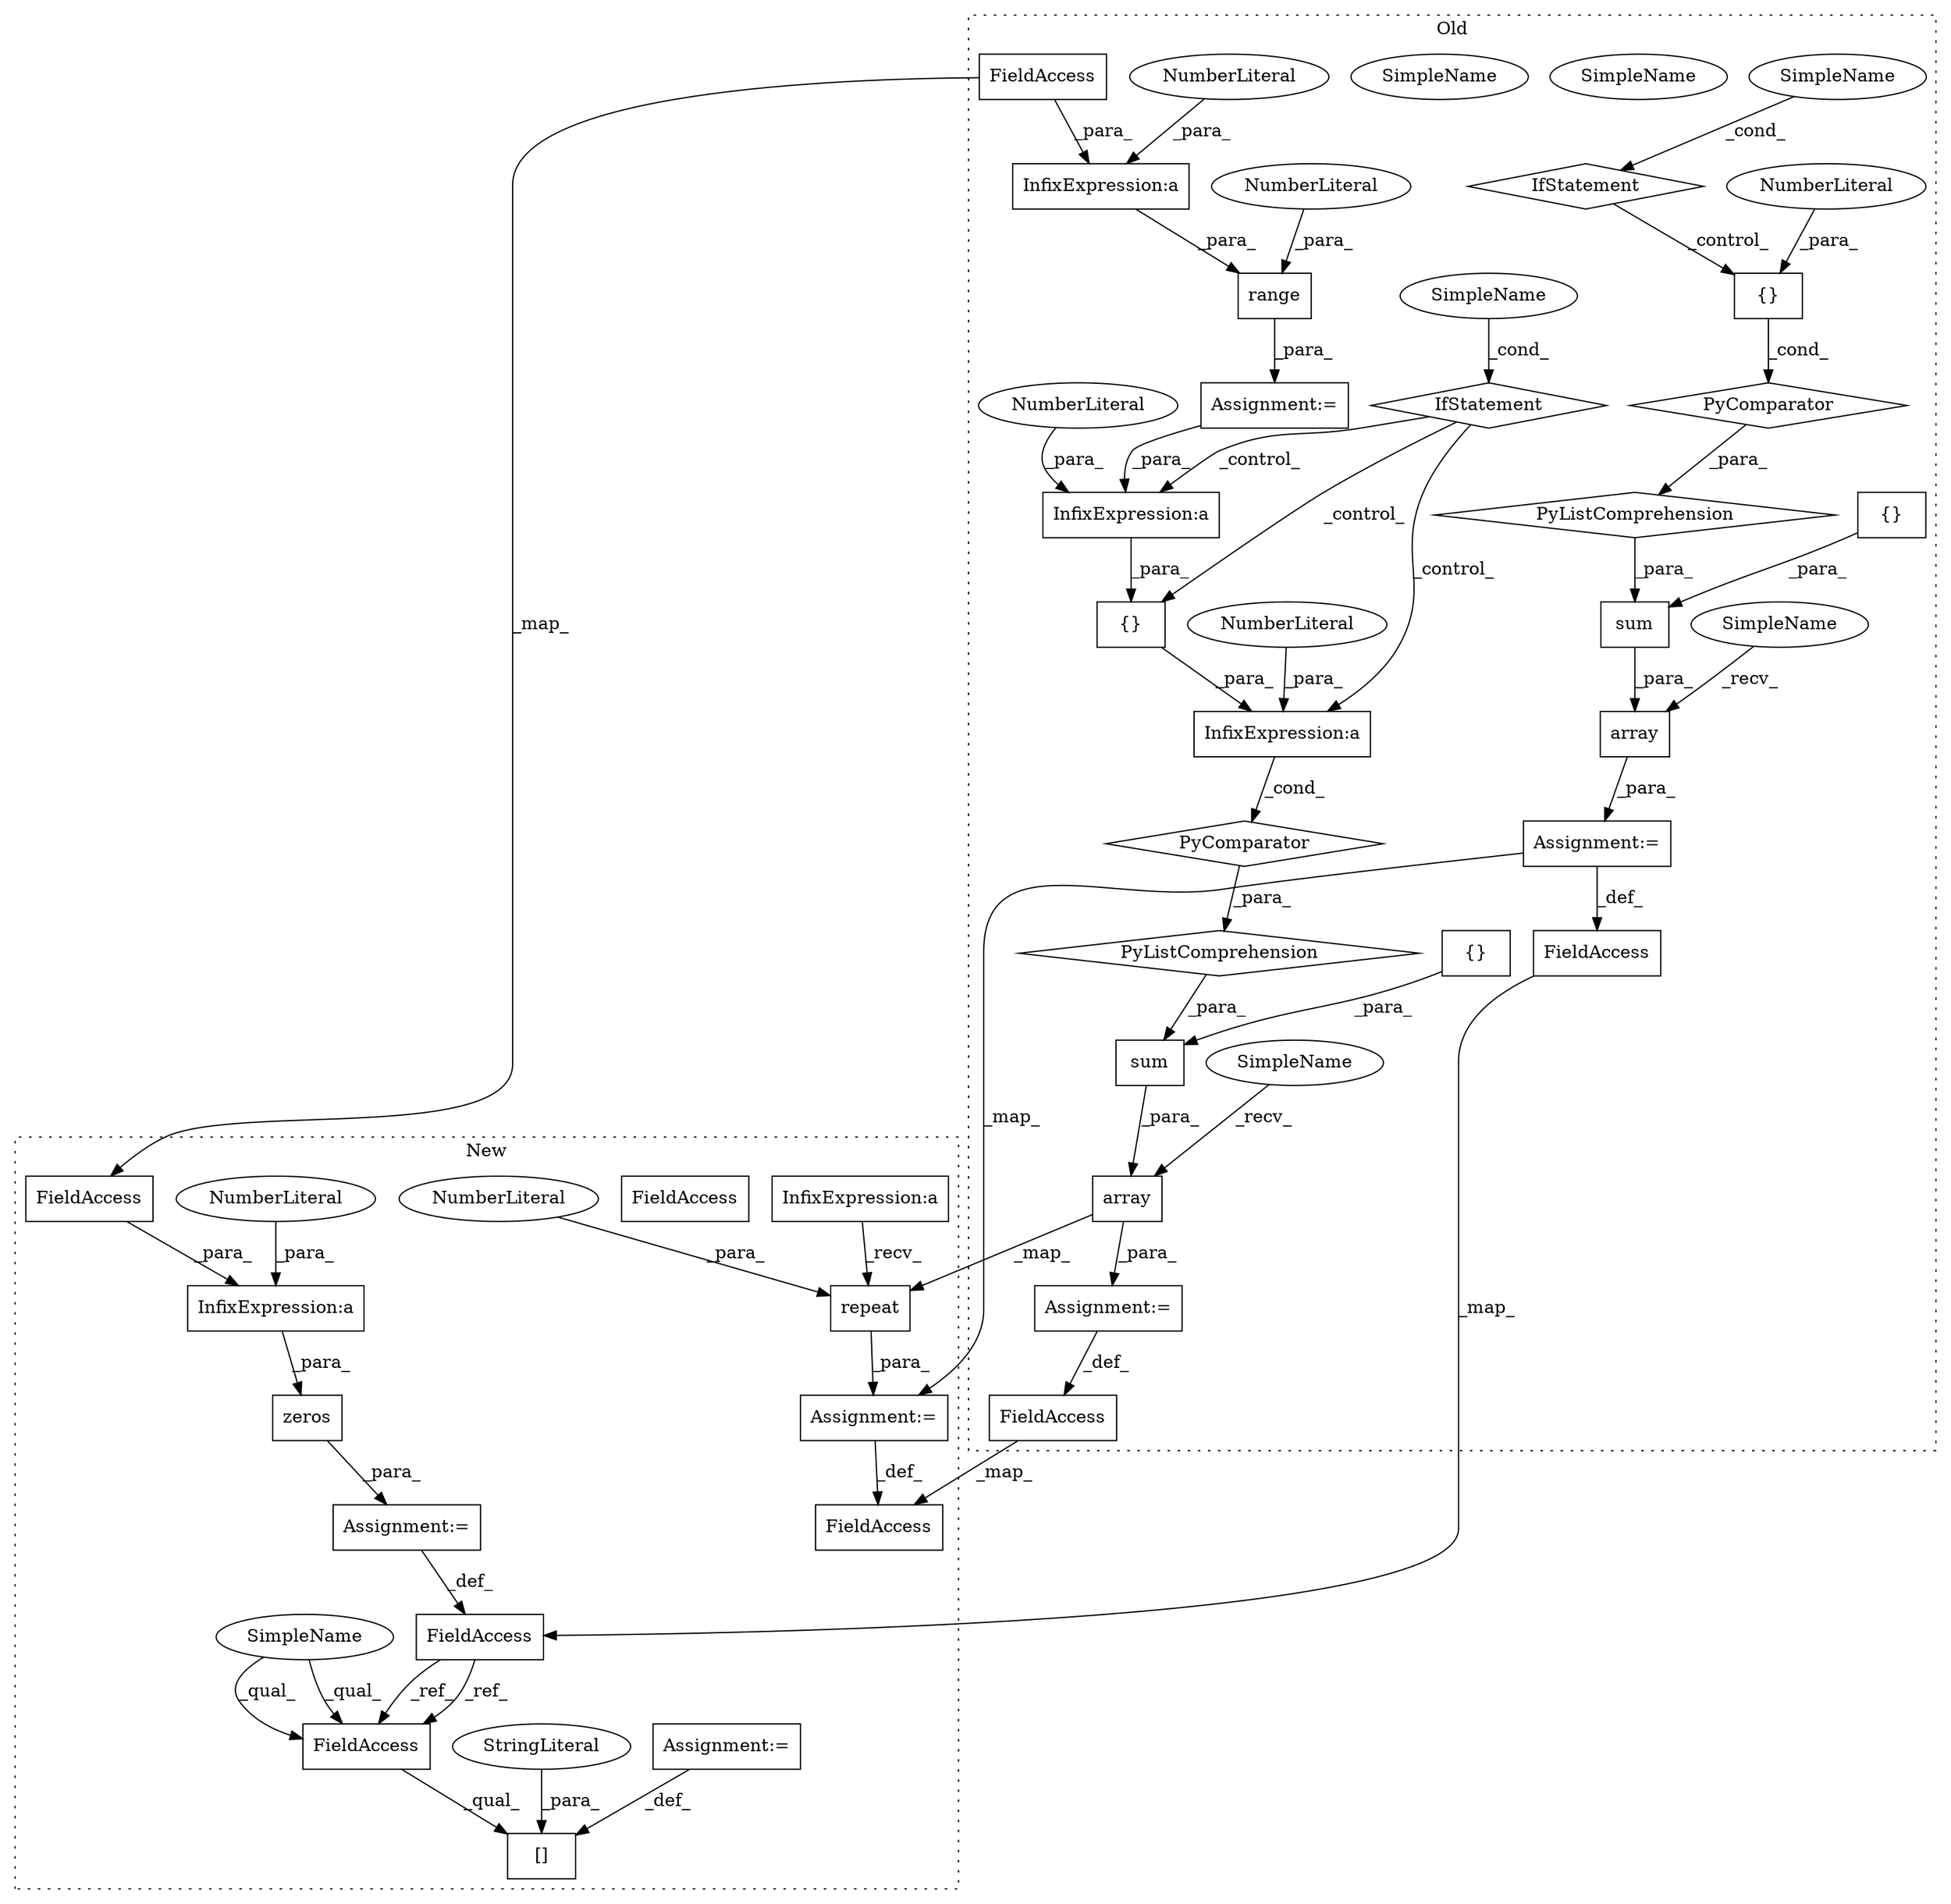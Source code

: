 digraph G {
subgraph cluster0 {
1 [label="sum" a="32" s="3360,3540" l="15,1" shape="box"];
4 [label="Assignment:=" a="7" s="3347" l="1" shape="box"];
5 [label="Assignment:=" a="7" s="3486" l="40" shape="box"];
6 [label="PyComparator" a="113" s="3486" l="40" shape="diamond"];
8 [label="PyListComprehension" a="109" s="3375" l="159" shape="diamond"];
10 [label="InfixExpression:a" a="27" s="3390" l="3" shape="box"];
12 [label="InfixExpression:a" a="27" s="3423" l="3" shape="box"];
13 [label="InfixExpression:a" a="27" s="3512" l="3" shape="box"];
15 [label="{}" a="4" s="3538" l="2" shape="box"];
16 [label="NumberLiteral" a="34" s="3393" l="1" shape="ellipse"];
17 [label="NumberLiteral" a="34" s="3515" l="1" shape="ellipse"];
18 [label="NumberLiteral" a="34" s="3426" l="1" shape="ellipse"];
19 [label="{}" a="4" s="3385,3422" l="1,1" shape="box"];
21 [label="IfStatement" a="25" s="3486" l="40" shape="diamond"];
22 [label="range" a="32" s="3493,3516" l="6,1" shape="box"];
23 [label="NumberLiteral" a="34" s="3499" l="1" shape="ellipse"];
24 [label="{}" a="4" s="3639,3659" l="1,1" shape="box"];
25 [label="NumberLiteral" a="34" s="3656" l="3" shape="ellipse"];
26 [label="SimpleName" a="42" s="3521" l="5" shape="ellipse"];
27 [label="sum" a="32" s="3613,3772" l="15,1" shape="box"];
28 [label="{}" a="4" s="3770" l="2" shape="box"];
29 [label="PyComparator" a="113" s="3718" l="40" shape="diamond"];
30 [label="array" a="32" s="3607,3773" l="6,1" shape="box"];
31 [label="SimpleName" a="42" s="3753" l="5" shape="ellipse"];
32 [label="IfStatement" a="25" s="3718" l="40" shape="diamond"];
33 [label="PyListComprehension" a="109" s="3628" l="138" shape="diamond"];
36 [label="FieldAccess" a="22" s="3501" l="11" shape="box"];
38 [label="FieldAccess" a="22" s="3586" l="14" shape="box"];
40 [label="FieldAccess" a="22" s="3331" l="16" shape="box"];
42 [label="array" a="32" s="3354,3541" l="6,1" shape="box"];
46 [label="Assignment:=" a="7" s="3600" l="1" shape="box"];
47 [label="SimpleName" a="42" s="3348" l="5" shape="ellipse"];
48 [label="SimpleName" a="42" s="3601" l="5" shape="ellipse"];
49 [label="SimpleName" a="42" s="3753" l="5" shape="ellipse"];
50 [label="SimpleName" a="42" s="3521" l="5" shape="ellipse"];
label = "Old";
style="dotted";
}
subgraph cluster1 {
2 [label="zeros" a="32" s="3451,3472" l="6,1" shape="box"];
3 [label="Assignment:=" a="7" s="3444" l="1" shape="box"];
7 [label="[]" a="2" s="3479,3511" l="15,1" shape="box"];
9 [label="Assignment:=" a="7" s="3512" l="1" shape="box"];
11 [label="InfixExpression:a" a="27" s="3468" l="3" shape="box"];
14 [label="NumberLiteral" a="34" s="3471" l="1" shape="ellipse"];
20 [label="FieldAccess" a="22" s="3479" l="14" shape="box"];
34 [label="StringLiteral" a="45" s="3494" l="17" shape="ellipse"];
35 [label="FieldAccess" a="22" s="3457" l="11" shape="box"];
37 [label="FieldAccess" a="22" s="3430" l="14" shape="box"];
39 [label="FieldAccess" a="22" s="3331" l="16" shape="box"];
41 [label="InfixExpression:a" a="27" s="3364" l="3" shape="box"];
43 [label="repeat" a="32" s="3415,3423" l="7,1" shape="box"];
44 [label="NumberLiteral" a="34" s="3422" l="1" shape="ellipse"];
45 [label="Assignment:=" a="7" s="3347" l="1" shape="box"];
51 [label="FieldAccess" a="22" s="3479" l="14" shape="box"];
52 [label="SimpleName" a="42" s="3479" l="4" shape="ellipse"];
label = "New";
style="dotted";
}
1 -> 42 [label="_para_"];
2 -> 3 [label="_para_"];
3 -> 37 [label="_def_"];
4 -> 40 [label="_def_"];
5 -> 10 [label="_para_"];
6 -> 8 [label="_para_"];
8 -> 1 [label="_para_"];
9 -> 7 [label="_def_"];
10 -> 19 [label="_para_"];
11 -> 2 [label="_para_"];
12 -> 6 [label="_cond_"];
13 -> 22 [label="_para_"];
14 -> 11 [label="_para_"];
15 -> 1 [label="_para_"];
16 -> 10 [label="_para_"];
17 -> 13 [label="_para_"];
18 -> 12 [label="_para_"];
19 -> 12 [label="_para_"];
21 -> 12 [label="_control_"];
21 -> 10 [label="_control_"];
21 -> 19 [label="_control_"];
22 -> 5 [label="_para_"];
23 -> 22 [label="_para_"];
24 -> 29 [label="_cond_"];
25 -> 24 [label="_para_"];
27 -> 30 [label="_para_"];
28 -> 27 [label="_para_"];
29 -> 33 [label="_para_"];
30 -> 46 [label="_para_"];
32 -> 24 [label="_control_"];
33 -> 27 [label="_para_"];
34 -> 7 [label="_para_"];
35 -> 11 [label="_para_"];
36 -> 13 [label="_para_"];
36 -> 35 [label="_map_"];
37 -> 51 [label="_ref_"];
37 -> 51 [label="_ref_"];
38 -> 37 [label="_map_"];
40 -> 39 [label="_map_"];
41 -> 43 [label="_recv_"];
42 -> 43 [label="_map_"];
42 -> 4 [label="_para_"];
43 -> 45 [label="_para_"];
44 -> 43 [label="_para_"];
45 -> 39 [label="_def_"];
46 -> 45 [label="_map_"];
46 -> 38 [label="_def_"];
47 -> 42 [label="_recv_"];
48 -> 30 [label="_recv_"];
49 -> 32 [label="_cond_"];
50 -> 21 [label="_cond_"];
51 -> 7 [label="_qual_"];
52 -> 51 [label="_qual_"];
52 -> 51 [label="_qual_"];
}